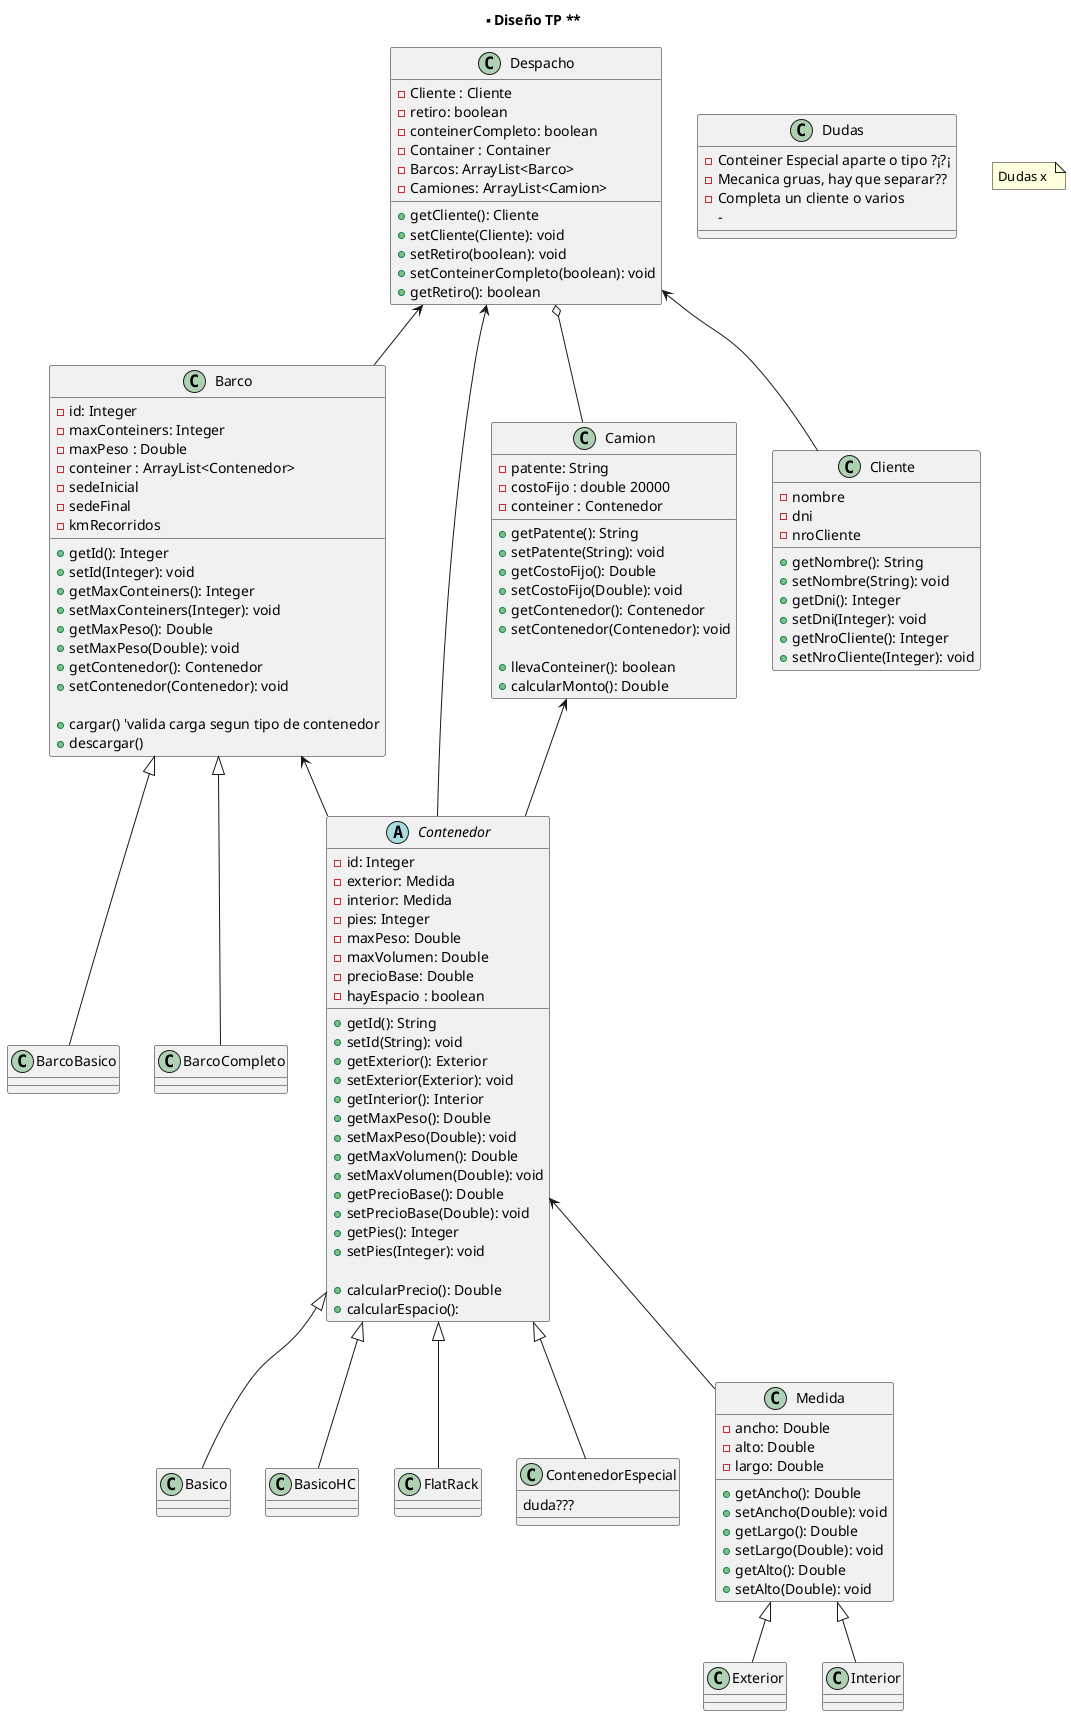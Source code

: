 @startuml

title ** Diseño TP **

class Barco{
   - id: Integer
   - maxConteiners: Integer
   - maxPeso : Double 
   - conteiner : ArrayList<Contenedor>
   - sedeInicial
   - sedeFinal 
   - kmRecorridos 

   + getId(): Integer 
   + setId(Integer): void
   + getMaxConteiners(): Integer 
   + setMaxConteiners(Integer): void
   + getMaxPeso(): Double
   + setMaxPeso(Double): void
   + getContenedor(): Contenedor
   + setContenedor(Contenedor): void
   
   + cargar() 'valida carga segun tipo de contenedor
   + descargar()
}

Barco <|-- BarcoBasico
Barco <|-- BarcoCompleto
Barco <-- Contenedor

class BarcoBasico{

}

class BarcoCompleto{

}

class Camion{
   - patente: String 
   - costoFijo : double 20000 
   - conteiner : Contenedor 

   + getPatente(): String
   + setPatente(String): void
   + getCostoFijo(): Double 
   + setCostoFijo(Double): void
   + getContenedor(): Contenedor
   + setContenedor(Contenedor): void

   + llevaConteiner(): boolean
   + calcularMonto(): Double
}

Camion <-- Contenedor

abstract Class Contenedor{
   - id: Integer 
   - exterior: Medida 
   - interior: Medida  
   - pies: Integer 
   - maxPeso: Double 
   - maxVolumen: Double 
   - precioBase: Double
   - hayEspacio : boolean 

   + getId(): String 
   + setId(String): void
   + getExterior(): Exterior
   + setExterior(Exterior): void
   + getInterior(): Interior
   + getMaxPeso(): Double
   + setMaxPeso(Double): void
   + getMaxVolumen(): Double
   + setMaxVolumen(Double): void 
   + getPrecioBase(): Double
   + setPrecioBase(Double): void
   + getPies(): Integer 
   + setPies(Integer): void 
   
   + calcularPrecio(): Double 
   + calcularEspacio(): 
}


Contenedor <|-- Basico
Contenedor <|-- BasicoHC
Contenedor <|-- FlatRack
Contenedor <|-- ContenedorEspecial
Contenedor <-- Medida
Medida <|-- Exterior 
Medida <|-- Interior

Class Basico{

}

Class BasicoHC{

} 

Class FlatRack{

}

class ContenedorEspecial{
   duda???
}

Class Medida{
   - ancho: Double 
   - alto: Double 
   - largo: Double 
  
   + getAncho(): Double 
   + setAncho(Double): void
   + getLargo(): Double 
   + setLargo(Double): void 
   + getAlto(): Double 
   + setAlto(Double): void
}

class Cliente{
   - nombre
   - dni
   - nroCliente 
   
   + getNombre(): String 
   + setNombre(String): void
   + getDni(): Integer 
   + setDni(Integer): void
   + getNroCliente(): Integer 
   + setNroCliente(Integer): void

}

class Despacho{
   - Cliente : Cliente 
   - retiro: boolean 
   - conteinerCompleto: boolean  
   - Container : Container 
   - Barcos: ArrayList<Barco>
   - Camiones: ArrayList<Camion>

   + getCliente(): Cliente 
   + setCliente(Cliente): void
   + setRetiro(boolean): void
   + setConteinerCompleto(boolean): void
   + getRetiro(): boolean
}

Despacho <-- Cliente
Despacho o-- Camion
Despacho <-- Barco
Despacho <-- Contenedor

class Dudas{ 
   - Conteiner Especial aparte o tipo ?¡?¡
   - Mecanica gruas, hay que separar??
   - Completa un cliente o varios
   -
}

note as n1 
 Dudas x 
end note
@enduml